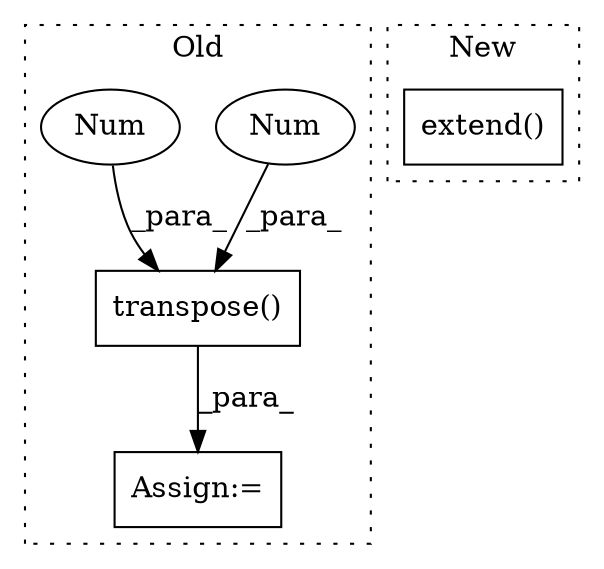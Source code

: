 digraph G {
subgraph cluster0 {
1 [label="transpose()" a="75" s="9247,9286" l="35,1" shape="box"];
3 [label="Num" a="76" s="9285" l="1" shape="ellipse"];
4 [label="Num" a="76" s="9282" l="1" shape="ellipse"];
5 [label="Assign:=" a="68" s="9244" l="3" shape="box"];
label = "Old";
style="dotted";
}
subgraph cluster1 {
2 [label="extend()" a="75" s="8528,8562" l="19,1" shape="box"];
label = "New";
style="dotted";
}
1 -> 5 [label="_para_"];
3 -> 1 [label="_para_"];
4 -> 1 [label="_para_"];
}